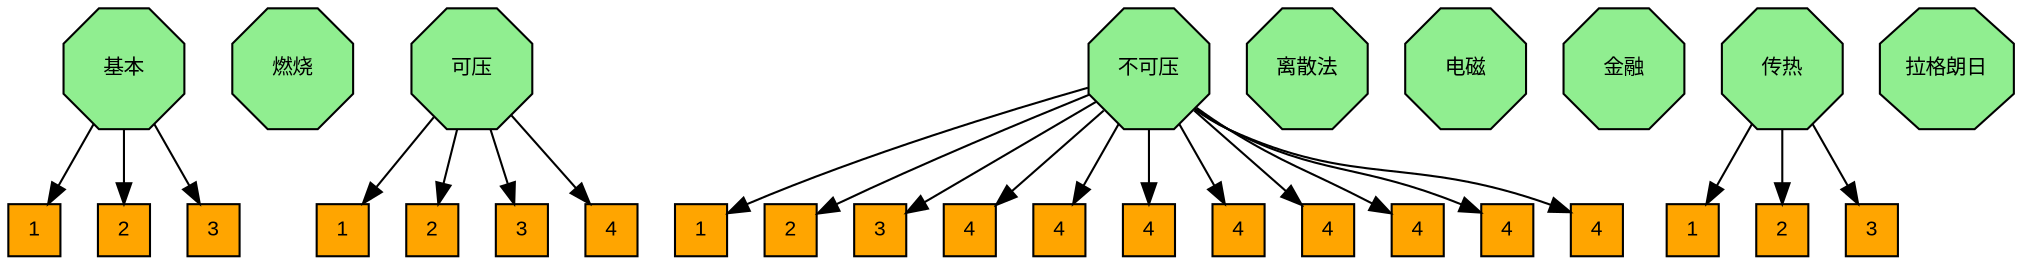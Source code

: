 
  digraph G {
    // 第一级分类
      basic[label="基本", tooltip="简短介绍", fontname="Arial", fontsize=10, height=.8,width=.8,shape="octagon",style="filled", color=black,fillcolor=lightgreen,href="https://gitlab.com",target="_top"];
      combustion[label="燃烧", tooltip="简短介绍", fontname="Arial", fontsize=10, height=.8,width=.8,shape="octagon",style="filled", color=black,fillcolor=lightgreen,href="https://gitlab.com",target="_top"];
      compressible[label="可压", tooltip="简短介绍", fontname="Arial", fontsize=10, height=.8,width=.8,shape="octagon",style="filled", color=black,fillcolor=lightgreen,href="https://gitlab.com",target="_top"];
      incompressible[label="不可压", tooltip="简短介绍", fontname="Arial", fontsize=10, height=.8,width=.8,shape="octagon",style="filled", color=black,fillcolor=lightgreen,href="https://gitlab.com",target="_top"];
      discreteMethods[label="离散法", tooltip="简短介绍", fontname="Arial", fontsize=10, height=.8,width=.8,shape="octagon",style="filled", color=black,fillcolor=lightgreen,href="https://gitlab.com",target="_top"];
      electromagnetics[label="电磁", tooltip="简短介绍", fontname="Arial", fontsize=10, height=.8,width=.8,shape="octagon",style="filled", color=black,fillcolor=lightgreen,href="https://gitlab.com",target="_top"];
      financial[label="金融", tooltip="简短介绍", fontname="Arial", fontsize=10, height=.8,width=.8,shape="octagon",style="filled", color=black,fillcolor=lightgreen,href="https://gitlab.com",target="_top"];
      heatTransfer[label="传热", tooltip="简短介绍", fontname="Arial", fontsize=10, height=.8,width=.8,shape="octagon",style="filled", color=black,fillcolor=lightgreen,href="https://gitlab.com",target="_top"];
      lagrangian[label="拉格朗日", tooltip="简短介绍", fontname="Arial", fontsize=10, height=.8,width=.8,shape="octagon",style="filled", color=black,fillcolor=lightgreen,href="https://gitlab.com",target="_top"];
      
    // basic 第二级分类
      basic_laplacianFoam[label="1", tooltip="laplacianFoam", fontname="Arial", fontsize=10, height=.35,width=.35,shape="box",style="filled", fillcolor=orange, color=black,href="https://gitlab.com",target="_top"];
      basic_potentialFoam[label="2", tooltip="potentialFoam", fontname="Arial", fontsize=10, height=.35,width=.35,shape="box",style="filled", fillcolor=orange, color=black,href="https://gitlab.com",target="_top"];
      basic_scalarTransportFoam[label="3", tooltip="scalarTransportFoam", fontname="Arial", fontsize=10, height=.35,width=.35,shape="box",style="filled", fillcolor=orange, color=black,href="https://gitlab.com",target="_top"];
      // 连接
      basic -> basic_laplacianFoam;
      basic -> basic_potentialFoam;
      basic -> basic_scalarTransportFoam;

    // compressible 第二级分类
      compressible_rhoCentralFoam[label="1", tooltip="rhoCentralFoam", fontname="Arial", fontsize=10, height=.35,width=.35,shape="box",style="filled", fillcolor=orange, color=black,href="https://gitlab.com",target="_top"];
      compressible_rhoPimpleFoam[label="2", tooltip="rhoPimpleFoam", fontname="Arial", fontsize=10, height=.35,width=.35,shape="box",style="filled", fillcolor=orange, color=black,href="https://gitlab.com",target="_top"];
      compressible_rhoPorousSimpleFoam[label="3", tooltip="rhoPorousSimpleFoam", fontname="Arial", fontsize=10, height=.35,width=.35,shape="box",style="filled", fillcolor=orange, color=black,href="https://gitlab.com",target="_top"];
      compressible_rhoSimpleFoam[label="4", tooltip="rhoSimpleFoam", fontname="Arial", fontsize=10, height=.35,width=.35,shape="box",style="filled", fillcolor=orange, color=black,href="https://gitlab.com",target="_top"];
      // 连接
      compressible -> compressible_rhoCentralFoam;
      compressible -> compressible_rhoPimpleFoam;
      compressible -> compressible_rhoPorousSimpleFoam;
      compressible -> compressible_rhoSimpleFoam;

    // incompressible 第二级分类
      incompressible_SRFPimpleFoam[label="1", tooltip="rhoCentralFoam", fontname="Arial", fontsize=10, height=.35,width=.35,shape="box",style="filled", fillcolor=orange, color=black,href="https://gitlab.com",target="_top"];
      incompressible_SRFSimpleFoam[label="2", tooltip="rhoPimpleFoam", fontname="Arial", fontsize=10, height=.35,width=.35,shape="box",style="filled", fillcolor=orange, color=black,href="https://gitlab.com",target="_top"];
      incompressible_adjointShapeOptimizationFoam[label="3", tooltip="rhoPorousSimpleFoam", fontname="Arial", fontsize=10, height=.35,width=.35,shape="box",style="filled", fillcolor=orange, color=black,href="https://gitlab.com",target="_top"];
      incompressible_boundaryFoam[label="4", tooltip="rhoSimpleFoam", fontname="Arial", fontsize=10, height=.35,width=.35,shape="box",style="filled", fillcolor=orange, color=black,href="https://gitlab.com",target="_top"];
      incompressible_icoFoam[label="4", tooltip="rhoSimpleFoam", fontname="Arial", fontsize=10, height=.35,width=.35,shape="box",style="filled", fillcolor=orange, color=black,href="https://gitlab.com",target="_top"];
      incompressible_nonNewtonianIcoFoam[label="4", tooltip="rhoSimpleFoam", fontname="Arial", fontsize=10, height=.35,width=.35,shape="box",style="filled", fillcolor=orange, color=black,href="https://gitlab.com",target="_top"];
      incompressible_pimpleFoam[label="4", tooltip="rhoSimpleFoam", fontname="Arial", fontsize=10, height=.35,width=.35,shape="box",style="filled", fillcolor=orange, color=black,href="https://gitlab.com",target="_top"];
      incompressible_pisoFoam[label="4", tooltip="rhoSimpleFoam", fontname="Arial", fontsize=10, height=.35,width=.35,shape="box",style="filled", fillcolor=orange, color=black,href="https://gitlab.com",target="_top"];
      incompressible_porousSimpleFoam[label="4", tooltip="rhoSimpleFoam", fontname="Arial", fontsize=10, height=.35,width=.35,shape="box",style="filled", fillcolor=orange, color=black,href="https://gitlab.com",target="_top"];
      incompressible_shallowWaterFoam[label="4", tooltip="rhoSimpleFoam", fontname="Arial", fontsize=10, height=.35,width=.35,shape="box",style="filled", fillcolor=orange, color=black,href="https://gitlab.com",target="_top"];
      incompressible_simpleFoam[label="4", tooltip="rhoSimpleFoam", fontname="Arial", fontsize=10, height=.35,width=.35,shape="box",style="filled", fillcolor=orange, color=black,href="https://gitlab.com",target="_top"];
      // 连接
      incompressible -> incompressible_SRFPimpleFoam;
      incompressible -> incompressible_SRFSimpleFoam;
      incompressible -> incompressible_adjointShapeOptimizationFoam;
      incompressible -> incompressible_boundaryFoam;
      incompressible -> incompressible_icoFoam;
      incompressible -> incompressible_nonNewtonianIcoFoam;
      incompressible -> incompressible_pimpleFoam;
      incompressible -> incompressible_pisoFoam;
      incompressible -> incompressible_porousSimpleFoam;
      incompressible -> incompressible_shallowWaterFoam;
      incompressible -> incompressible_simpleFoam;

    // heatTransfer 第二级分类
      heatTransfer_buoyantPimpleFoam[label="1", tooltip="rhoCentralFoam", fontname="Arial", fontsize=10, height=.35,width=.35,shape="box",style="filled", fillcolor=orange, color=black,href="https://gitlab.com",target="_top"];
      heatTransfer_buoyantSimpleFoam[label="2", tooltip="rhoPimpleFoam", fontname="Arial", fontsize=10, height=.35,width=.35,shape="box",style="filled", fillcolor=orange, color=black,href="https://gitlab.com",target="_top"];
      heatTransfer_chtMultiRegionFoam[label="3", tooltip="rhoPorousSimpleFoam", fontname="Arial", fontsize=10, height=.35,width=.35,shape="box",style="filled", fillcolor=orange, color=black,href="https://gitlab.com",target="_top"];
      // 连接
      heatTransfer -> heatTransfer_buoyantPimpleFoam;
      heatTransfer -> heatTransfer_buoyantSimpleFoam;
      heatTransfer -> heatTransfer_chtMultiRegionFoam;
  }
